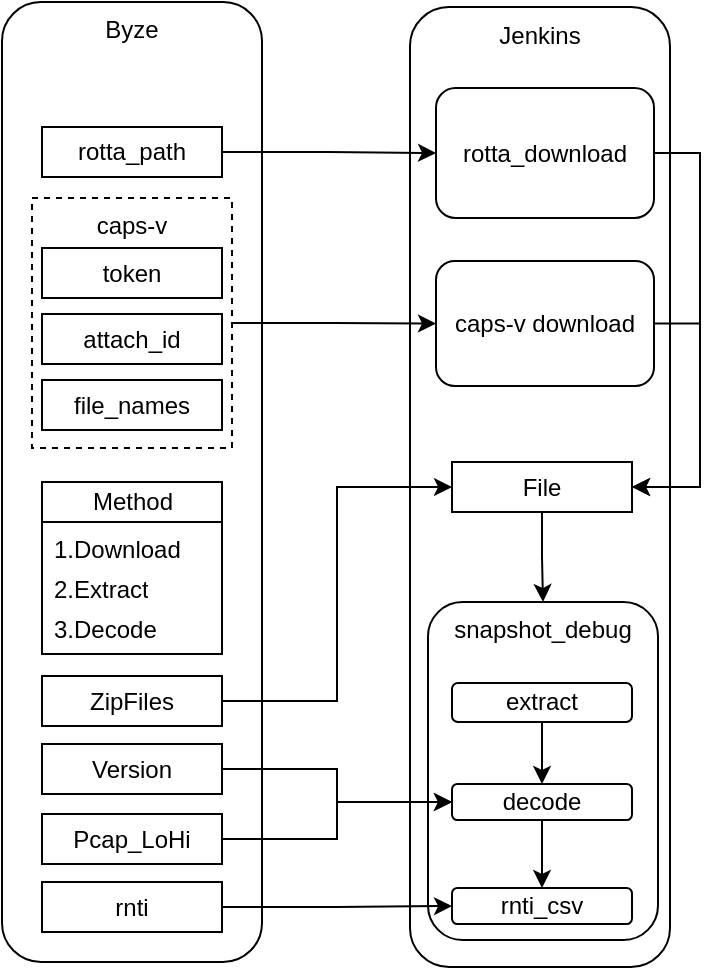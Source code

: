 <mxfile version="22.1.21" type="github">
  <diagram name="Page-1" id="7TwHKo3Wtn2UYb7ipzLI">
    <mxGraphModel dx="983" dy="518" grid="1" gridSize="10" guides="1" tooltips="1" connect="1" arrows="1" fold="1" page="1" pageScale="1" pageWidth="850" pageHeight="1100" math="0" shadow="0">
      <root>
        <mxCell id="0" />
        <mxCell id="1" parent="0" />
        <mxCell id="dVL5zTnpcCtRwUnk9Osz-60" value="Jenkins" style="rounded=1;whiteSpace=wrap;html=1;verticalAlign=top;" vertex="1" parent="1">
          <mxGeometry x="314" y="132.5" width="130" height="480" as="geometry" />
        </mxCell>
        <mxCell id="dVL5zTnpcCtRwUnk9Osz-5" value="Byze" style="rounded=1;whiteSpace=wrap;html=1;verticalAlign=top;" vertex="1" parent="1">
          <mxGeometry x="110" y="130" width="130" height="480" as="geometry" />
        </mxCell>
        <mxCell id="dVL5zTnpcCtRwUnk9Osz-39" style="edgeStyle=orthogonalEdgeStyle;rounded=0;orthogonalLoop=1;jettySize=auto;html=1;entryX=0;entryY=0.5;entryDx=0;entryDy=0;" edge="1" parent="1" source="dVL5zTnpcCtRwUnk9Osz-37" target="dVL5zTnpcCtRwUnk9Osz-38">
          <mxGeometry relative="1" as="geometry" />
        </mxCell>
        <mxCell id="dVL5zTnpcCtRwUnk9Osz-37" value="caps-v" style="rounded=0;whiteSpace=wrap;html=1;dashed=1;verticalAlign=top;" vertex="1" parent="1">
          <mxGeometry x="125" y="228" width="100" height="125" as="geometry" />
        </mxCell>
        <mxCell id="dVL5zTnpcCtRwUnk9Osz-9" value="snapshot_debug" style="rounded=1;whiteSpace=wrap;html=1;verticalAlign=top;" vertex="1" parent="1">
          <mxGeometry x="323" y="430" width="115" height="169" as="geometry" />
        </mxCell>
        <mxCell id="dVL5zTnpcCtRwUnk9Osz-57" style="edgeStyle=orthogonalEdgeStyle;rounded=0;orthogonalLoop=1;jettySize=auto;html=1;entryX=1;entryY=0.5;entryDx=0;entryDy=0;" edge="1" parent="1" source="dVL5zTnpcCtRwUnk9Osz-7" target="dVL5zTnpcCtRwUnk9Osz-16">
          <mxGeometry relative="1" as="geometry">
            <Array as="points">
              <mxPoint x="459" y="206" />
              <mxPoint x="459" y="372" />
            </Array>
          </mxGeometry>
        </mxCell>
        <mxCell id="dVL5zTnpcCtRwUnk9Osz-7" value="rotta_download" style="rounded=1;whiteSpace=wrap;html=1;" vertex="1" parent="1">
          <mxGeometry x="327" y="173" width="109" height="65" as="geometry" />
        </mxCell>
        <mxCell id="dVL5zTnpcCtRwUnk9Osz-44" style="edgeStyle=orthogonalEdgeStyle;rounded=0;orthogonalLoop=1;jettySize=auto;html=1;entryX=0.5;entryY=0;entryDx=0;entryDy=0;" edge="1" parent="1" source="dVL5zTnpcCtRwUnk9Osz-16" target="dVL5zTnpcCtRwUnk9Osz-9">
          <mxGeometry relative="1" as="geometry" />
        </mxCell>
        <mxCell id="dVL5zTnpcCtRwUnk9Osz-16" value="File" style="rounded=0;whiteSpace=wrap;html=1;" vertex="1" parent="1">
          <mxGeometry x="335" y="360" width="90" height="25" as="geometry" />
        </mxCell>
        <mxCell id="dVL5zTnpcCtRwUnk9Osz-22" style="edgeStyle=orthogonalEdgeStyle;rounded=0;orthogonalLoop=1;jettySize=auto;html=1;entryX=0;entryY=0.5;entryDx=0;entryDy=0;" edge="1" parent="1" source="dVL5zTnpcCtRwUnk9Osz-17" target="dVL5zTnpcCtRwUnk9Osz-7">
          <mxGeometry relative="1" as="geometry" />
        </mxCell>
        <mxCell id="dVL5zTnpcCtRwUnk9Osz-17" value="rotta_path" style="rounded=0;whiteSpace=wrap;html=1;" vertex="1" parent="1">
          <mxGeometry x="130" y="192.5" width="90" height="25" as="geometry" />
        </mxCell>
        <mxCell id="dVL5zTnpcCtRwUnk9Osz-55" style="edgeStyle=orthogonalEdgeStyle;rounded=0;orthogonalLoop=1;jettySize=auto;html=1;entryX=0;entryY=0.5;entryDx=0;entryDy=0;" edge="1" parent="1" source="dVL5zTnpcCtRwUnk9Osz-18" target="dVL5zTnpcCtRwUnk9Osz-48">
          <mxGeometry relative="1" as="geometry" />
        </mxCell>
        <mxCell id="dVL5zTnpcCtRwUnk9Osz-18" value="rnti" style="rounded=0;whiteSpace=wrap;html=1;" vertex="1" parent="1">
          <mxGeometry x="130" y="570" width="90" height="25" as="geometry" />
        </mxCell>
        <mxCell id="dVL5zTnpcCtRwUnk9Osz-53" style="edgeStyle=orthogonalEdgeStyle;rounded=0;orthogonalLoop=1;jettySize=auto;html=1;entryX=0;entryY=0.5;entryDx=0;entryDy=0;" edge="1" parent="1" source="dVL5zTnpcCtRwUnk9Osz-19" target="dVL5zTnpcCtRwUnk9Osz-50">
          <mxGeometry relative="1" as="geometry" />
        </mxCell>
        <mxCell id="dVL5zTnpcCtRwUnk9Osz-19" value="Version" style="rounded=0;whiteSpace=wrap;html=1;" vertex="1" parent="1">
          <mxGeometry x="130" y="501" width="90" height="25" as="geometry" />
        </mxCell>
        <mxCell id="dVL5zTnpcCtRwUnk9Osz-54" style="edgeStyle=orthogonalEdgeStyle;rounded=0;orthogonalLoop=1;jettySize=auto;html=1;entryX=0;entryY=0.5;entryDx=0;entryDy=0;" edge="1" parent="1" source="dVL5zTnpcCtRwUnk9Osz-20" target="dVL5zTnpcCtRwUnk9Osz-50">
          <mxGeometry relative="1" as="geometry" />
        </mxCell>
        <mxCell id="dVL5zTnpcCtRwUnk9Osz-20" value="Pcap_LoHi" style="rounded=0;whiteSpace=wrap;html=1;" vertex="1" parent="1">
          <mxGeometry x="130" y="536" width="90" height="25" as="geometry" />
        </mxCell>
        <mxCell id="dVL5zTnpcCtRwUnk9Osz-25" value="Method" style="swimlane;fontStyle=0;childLayout=stackLayout;horizontal=1;startSize=20;fillColor=none;horizontalStack=0;resizeParent=1;resizeParentMax=0;resizeLast=0;collapsible=1;marginBottom=0;html=1;" vertex="1" parent="1">
          <mxGeometry x="130" y="370" width="90" height="86" as="geometry">
            <mxRectangle x="130" y="370" width="80" height="30" as="alternateBounds" />
          </mxGeometry>
        </mxCell>
        <mxCell id="dVL5zTnpcCtRwUnk9Osz-26" value="1.Download" style="text;strokeColor=none;fillColor=none;align=left;verticalAlign=top;spacingLeft=4;spacingRight=4;overflow=hidden;rotatable=0;points=[[0,0.5],[1,0.5]];portConstraint=eastwest;whiteSpace=wrap;html=1;" vertex="1" parent="dVL5zTnpcCtRwUnk9Osz-25">
          <mxGeometry y="20" width="90" height="20" as="geometry" />
        </mxCell>
        <mxCell id="dVL5zTnpcCtRwUnk9Osz-27" value="2.Extract" style="text;strokeColor=none;fillColor=none;align=left;verticalAlign=top;spacingLeft=4;spacingRight=4;overflow=hidden;rotatable=0;points=[[0,0.5],[1,0.5]];portConstraint=eastwest;whiteSpace=wrap;html=1;" vertex="1" parent="dVL5zTnpcCtRwUnk9Osz-25">
          <mxGeometry y="40" width="90" height="20" as="geometry" />
        </mxCell>
        <mxCell id="dVL5zTnpcCtRwUnk9Osz-28" value="3.Decode" style="text;strokeColor=none;fillColor=none;align=left;verticalAlign=top;spacingLeft=4;spacingRight=4;overflow=hidden;rotatable=0;points=[[0,0.5],[1,0.5]];portConstraint=eastwest;whiteSpace=wrap;html=1;" vertex="1" parent="dVL5zTnpcCtRwUnk9Osz-25">
          <mxGeometry y="60" width="90" height="26" as="geometry" />
        </mxCell>
        <mxCell id="dVL5zTnpcCtRwUnk9Osz-33" value="token" style="rounded=0;whiteSpace=wrap;html=1;" vertex="1" parent="1">
          <mxGeometry x="130" y="253" width="90" height="25" as="geometry" />
        </mxCell>
        <mxCell id="dVL5zTnpcCtRwUnk9Osz-34" value="attach_id" style="rounded=0;whiteSpace=wrap;html=1;" vertex="1" parent="1">
          <mxGeometry x="130" y="286" width="90" height="25" as="geometry" />
        </mxCell>
        <mxCell id="dVL5zTnpcCtRwUnk9Osz-56" style="edgeStyle=orthogonalEdgeStyle;rounded=0;orthogonalLoop=1;jettySize=auto;html=1;entryX=0;entryY=0.5;entryDx=0;entryDy=0;" edge="1" parent="1" source="dVL5zTnpcCtRwUnk9Osz-35" target="dVL5zTnpcCtRwUnk9Osz-16">
          <mxGeometry relative="1" as="geometry" />
        </mxCell>
        <mxCell id="dVL5zTnpcCtRwUnk9Osz-35" value="ZipFiles" style="rounded=0;whiteSpace=wrap;html=1;" vertex="1" parent="1">
          <mxGeometry x="130" y="467" width="90" height="25" as="geometry" />
        </mxCell>
        <mxCell id="dVL5zTnpcCtRwUnk9Osz-36" value="file_names" style="rounded=0;whiteSpace=wrap;html=1;" vertex="1" parent="1">
          <mxGeometry x="130" y="319" width="90" height="25" as="geometry" />
        </mxCell>
        <mxCell id="dVL5zTnpcCtRwUnk9Osz-59" style="edgeStyle=orthogonalEdgeStyle;rounded=0;orthogonalLoop=1;jettySize=auto;html=1;entryX=1;entryY=0.5;entryDx=0;entryDy=0;" edge="1" parent="1" source="dVL5zTnpcCtRwUnk9Osz-38" target="dVL5zTnpcCtRwUnk9Osz-16">
          <mxGeometry relative="1" as="geometry">
            <Array as="points">
              <mxPoint x="459" y="291" />
              <mxPoint x="459" y="372" />
            </Array>
          </mxGeometry>
        </mxCell>
        <mxCell id="dVL5zTnpcCtRwUnk9Osz-38" value="caps-v download" style="rounded=1;whiteSpace=wrap;html=1;" vertex="1" parent="1">
          <mxGeometry x="327" y="259.5" width="109" height="62.5" as="geometry" />
        </mxCell>
        <mxCell id="dVL5zTnpcCtRwUnk9Osz-48" value="rnti_csv" style="rounded=1;whiteSpace=wrap;html=1;" vertex="1" parent="1">
          <mxGeometry x="335" y="573" width="90" height="18" as="geometry" />
        </mxCell>
        <mxCell id="dVL5zTnpcCtRwUnk9Osz-51" style="edgeStyle=orthogonalEdgeStyle;rounded=0;orthogonalLoop=1;jettySize=auto;html=1;" edge="1" parent="1" source="dVL5zTnpcCtRwUnk9Osz-49" target="dVL5zTnpcCtRwUnk9Osz-50">
          <mxGeometry relative="1" as="geometry" />
        </mxCell>
        <mxCell id="dVL5zTnpcCtRwUnk9Osz-49" value="extract" style="rounded=1;whiteSpace=wrap;html=1;" vertex="1" parent="1">
          <mxGeometry x="335" y="470.5" width="90" height="19.5" as="geometry" />
        </mxCell>
        <mxCell id="dVL5zTnpcCtRwUnk9Osz-52" style="edgeStyle=orthogonalEdgeStyle;rounded=0;orthogonalLoop=1;jettySize=auto;html=1;" edge="1" parent="1" source="dVL5zTnpcCtRwUnk9Osz-50" target="dVL5zTnpcCtRwUnk9Osz-48">
          <mxGeometry relative="1" as="geometry" />
        </mxCell>
        <mxCell id="dVL5zTnpcCtRwUnk9Osz-50" value="decode" style="rounded=1;whiteSpace=wrap;html=1;" vertex="1" parent="1">
          <mxGeometry x="335" y="521" width="90" height="18" as="geometry" />
        </mxCell>
      </root>
    </mxGraphModel>
  </diagram>
</mxfile>
